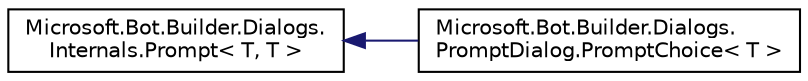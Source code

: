 digraph "Graphical Class Hierarchy"
{
  edge [fontname="Helvetica",fontsize="10",labelfontname="Helvetica",labelfontsize="10"];
  node [fontname="Helvetica",fontsize="10",shape=record];
  rankdir="LR";
  Node1 [label="Microsoft.Bot.Builder.Dialogs.\lInternals.Prompt\< T, T \>",height=0.2,width=0.4,color="black", fillcolor="white", style="filled",URL="$d7/d1c/class_microsoft_1_1_bot_1_1_builder_1_1_dialogs_1_1_internals_1_1_prompt.html"];
  Node1 -> Node2 [dir="back",color="midnightblue",fontsize="10",style="solid",fontname="Helvetica"];
  Node2 [label="Microsoft.Bot.Builder.Dialogs.\lPromptDialog.PromptChoice\< T \>",height=0.2,width=0.4,color="black", fillcolor="white", style="filled",URL="$dc/df9/class_microsoft_1_1_bot_1_1_builder_1_1_dialogs_1_1_prompt_dialog_1_1_prompt_choice.html",tooltip="Prompt for a choice from a set of choices. "];
}
